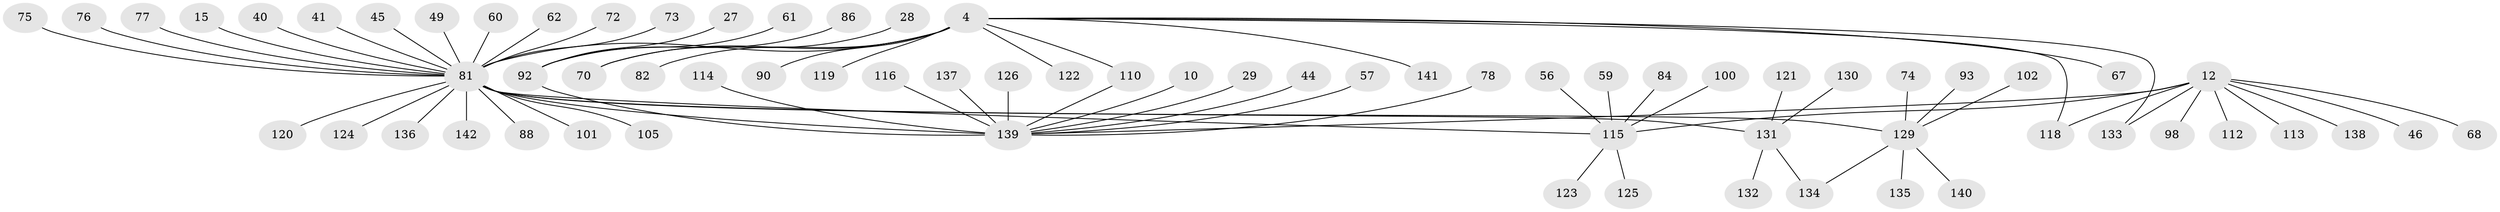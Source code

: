 // original degree distribution, {14: 0.007042253521126761, 17: 0.007042253521126761, 3: 0.08450704225352113, 13: 0.014084507042253521, 8: 0.02112676056338028, 5: 0.028169014084507043, 7: 0.007042253521126761, 1: 0.5704225352112676, 2: 0.21830985915492956, 6: 0.02112676056338028, 9: 0.007042253521126761, 4: 0.014084507042253521}
// Generated by graph-tools (version 1.1) at 2025/46/03/09/25 04:46:58]
// undirected, 71 vertices, 75 edges
graph export_dot {
graph [start="1"]
  node [color=gray90,style=filled];
  4 [super="+3"];
  10;
  12 [super="+5"];
  15;
  27;
  28;
  29;
  40;
  41 [super="+38"];
  44;
  45;
  46;
  49;
  56;
  57;
  59;
  60;
  61;
  62;
  67;
  68;
  70 [super="+9"];
  72;
  73;
  74;
  75;
  76 [super="+66"];
  77;
  78;
  81 [super="+22+23+1"];
  82;
  84;
  86;
  88 [super="+14"];
  90;
  92 [super="+24+31"];
  93 [super="+89"];
  98 [super="+48+51+54"];
  100;
  101;
  102 [super="+85+87"];
  105 [super="+34"];
  110;
  112;
  113;
  114;
  115 [super="+106+108"];
  116;
  118 [super="+109"];
  119;
  120;
  121;
  122 [super="+63+71"];
  123 [super="+95"];
  124;
  125;
  126 [super="+91"];
  129 [super="+8+26+33+25"];
  130 [super="+117"];
  131 [super="+50+79+80+83+104+111+21"];
  132;
  133 [super="+58+103"];
  134 [super="+107"];
  135 [super="+65+127"];
  136;
  137;
  138;
  139 [super="+128+2"];
  140 [super="+94"];
  141 [super="+53"];
  142 [super="+99"];
  4 -- 67;
  4 -- 70 [weight=2];
  4 -- 82;
  4 -- 90;
  4 -- 110;
  4 -- 119;
  4 -- 81 [weight=3];
  4 -- 122;
  4 -- 141;
  4 -- 133;
  4 -- 118;
  10 -- 139;
  12 -- 68;
  12 -- 112;
  12 -- 138;
  12 -- 46;
  12 -- 113;
  12 -- 115 [weight=2];
  12 -- 133;
  12 -- 98;
  12 -- 118;
  12 -- 139 [weight=2];
  15 -- 81;
  27 -- 92;
  28 -- 70;
  29 -- 139;
  40 -- 81;
  41 -- 81 [weight=3];
  44 -- 139;
  45 -- 81;
  49 -- 81;
  56 -- 115;
  57 -- 139;
  59 -- 115;
  60 -- 81;
  61 -- 92;
  62 -- 81;
  72 -- 81;
  73 -- 81;
  74 -- 129;
  75 -- 81;
  76 -- 81;
  77 -- 81;
  78 -- 139;
  81 -- 129 [weight=2];
  81 -- 101;
  81 -- 120;
  81 -- 124;
  81 -- 136;
  81 -- 115 [weight=2];
  81 -- 88;
  81 -- 105;
  81 -- 131 [weight=3];
  81 -- 142;
  81 -- 139 [weight=3];
  84 -- 115;
  86 -- 92;
  92 -- 139 [weight=2];
  93 -- 129;
  100 -- 115;
  102 -- 129;
  110 -- 139;
  114 -- 139;
  115 -- 125;
  115 -- 123;
  116 -- 139;
  121 -- 131;
  126 -- 139;
  129 -- 134;
  129 -- 135;
  129 -- 140;
  130 -- 131;
  131 -- 132;
  131 -- 134 [weight=2];
  137 -- 139;
}
